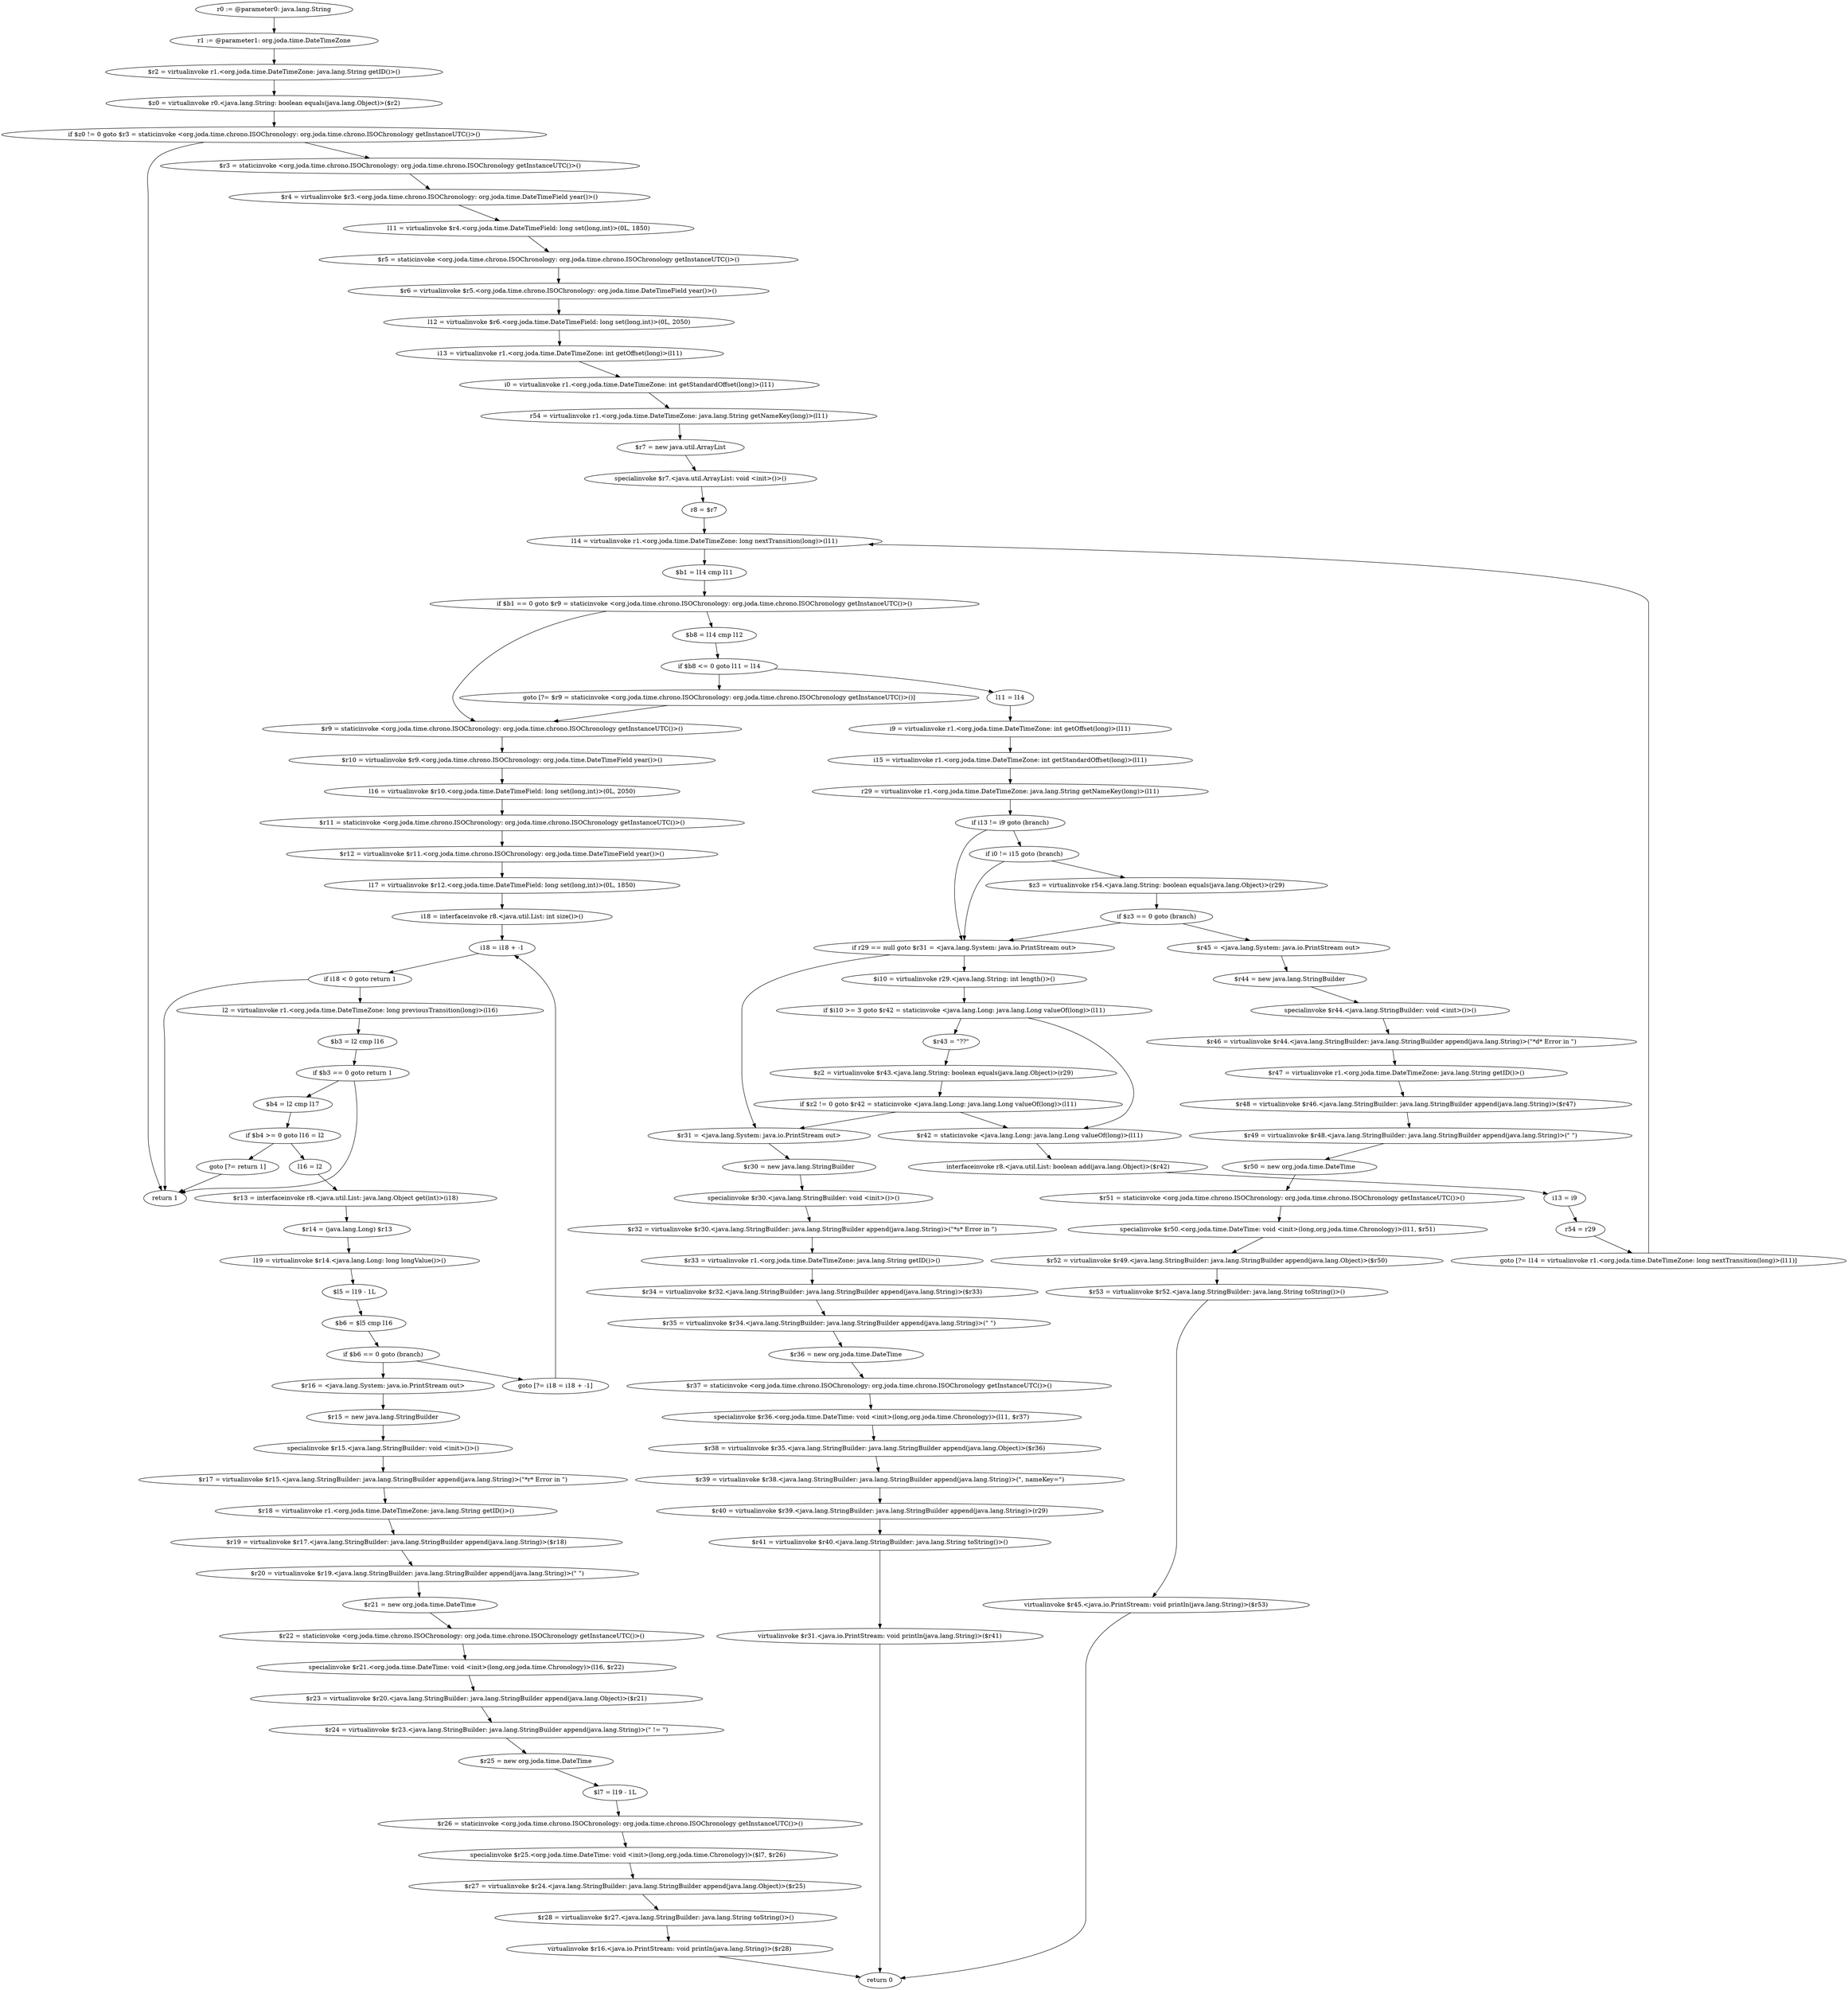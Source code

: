 digraph "unitGraph" {
    "r0 := @parameter0: java.lang.String"
    "r1 := @parameter1: org.joda.time.DateTimeZone"
    "$r2 = virtualinvoke r1.<org.joda.time.DateTimeZone: java.lang.String getID()>()"
    "$z0 = virtualinvoke r0.<java.lang.String: boolean equals(java.lang.Object)>($r2)"
    "if $z0 != 0 goto $r3 = staticinvoke <org.joda.time.chrono.ISOChronology: org.joda.time.chrono.ISOChronology getInstanceUTC()>()"
    "return 1"
    "$r3 = staticinvoke <org.joda.time.chrono.ISOChronology: org.joda.time.chrono.ISOChronology getInstanceUTC()>()"
    "$r4 = virtualinvoke $r3.<org.joda.time.chrono.ISOChronology: org.joda.time.DateTimeField year()>()"
    "l11 = virtualinvoke $r4.<org.joda.time.DateTimeField: long set(long,int)>(0L, 1850)"
    "$r5 = staticinvoke <org.joda.time.chrono.ISOChronology: org.joda.time.chrono.ISOChronology getInstanceUTC()>()"
    "$r6 = virtualinvoke $r5.<org.joda.time.chrono.ISOChronology: org.joda.time.DateTimeField year()>()"
    "l12 = virtualinvoke $r6.<org.joda.time.DateTimeField: long set(long,int)>(0L, 2050)"
    "i13 = virtualinvoke r1.<org.joda.time.DateTimeZone: int getOffset(long)>(l11)"
    "i0 = virtualinvoke r1.<org.joda.time.DateTimeZone: int getStandardOffset(long)>(l11)"
    "r54 = virtualinvoke r1.<org.joda.time.DateTimeZone: java.lang.String getNameKey(long)>(l11)"
    "$r7 = new java.util.ArrayList"
    "specialinvoke $r7.<java.util.ArrayList: void <init>()>()"
    "r8 = $r7"
    "l14 = virtualinvoke r1.<org.joda.time.DateTimeZone: long nextTransition(long)>(l11)"
    "$b1 = l14 cmp l11"
    "if $b1 == 0 goto $r9 = staticinvoke <org.joda.time.chrono.ISOChronology: org.joda.time.chrono.ISOChronology getInstanceUTC()>()"
    "$b8 = l14 cmp l12"
    "if $b8 <= 0 goto l11 = l14"
    "goto [?= $r9 = staticinvoke <org.joda.time.chrono.ISOChronology: org.joda.time.chrono.ISOChronology getInstanceUTC()>()]"
    "l11 = l14"
    "i9 = virtualinvoke r1.<org.joda.time.DateTimeZone: int getOffset(long)>(l11)"
    "i15 = virtualinvoke r1.<org.joda.time.DateTimeZone: int getStandardOffset(long)>(l11)"
    "r29 = virtualinvoke r1.<org.joda.time.DateTimeZone: java.lang.String getNameKey(long)>(l11)"
    "if i13 != i9 goto (branch)"
    "if i0 != i15 goto (branch)"
    "$z3 = virtualinvoke r54.<java.lang.String: boolean equals(java.lang.Object)>(r29)"
    "if $z3 == 0 goto (branch)"
    "$r45 = <java.lang.System: java.io.PrintStream out>"
    "$r44 = new java.lang.StringBuilder"
    "specialinvoke $r44.<java.lang.StringBuilder: void <init>()>()"
    "$r46 = virtualinvoke $r44.<java.lang.StringBuilder: java.lang.StringBuilder append(java.lang.String)>(\"*d* Error in \")"
    "$r47 = virtualinvoke r1.<org.joda.time.DateTimeZone: java.lang.String getID()>()"
    "$r48 = virtualinvoke $r46.<java.lang.StringBuilder: java.lang.StringBuilder append(java.lang.String)>($r47)"
    "$r49 = virtualinvoke $r48.<java.lang.StringBuilder: java.lang.StringBuilder append(java.lang.String)>(\" \")"
    "$r50 = new org.joda.time.DateTime"
    "$r51 = staticinvoke <org.joda.time.chrono.ISOChronology: org.joda.time.chrono.ISOChronology getInstanceUTC()>()"
    "specialinvoke $r50.<org.joda.time.DateTime: void <init>(long,org.joda.time.Chronology)>(l11, $r51)"
    "$r52 = virtualinvoke $r49.<java.lang.StringBuilder: java.lang.StringBuilder append(java.lang.Object)>($r50)"
    "$r53 = virtualinvoke $r52.<java.lang.StringBuilder: java.lang.String toString()>()"
    "virtualinvoke $r45.<java.io.PrintStream: void println(java.lang.String)>($r53)"
    "return 0"
    "if r29 == null goto $r31 = <java.lang.System: java.io.PrintStream out>"
    "$i10 = virtualinvoke r29.<java.lang.String: int length()>()"
    "if $i10 >= 3 goto $r42 = staticinvoke <java.lang.Long: java.lang.Long valueOf(long)>(l11)"
    "$r43 = \"??\""
    "$z2 = virtualinvoke $r43.<java.lang.String: boolean equals(java.lang.Object)>(r29)"
    "if $z2 != 0 goto $r42 = staticinvoke <java.lang.Long: java.lang.Long valueOf(long)>(l11)"
    "$r31 = <java.lang.System: java.io.PrintStream out>"
    "$r30 = new java.lang.StringBuilder"
    "specialinvoke $r30.<java.lang.StringBuilder: void <init>()>()"
    "$r32 = virtualinvoke $r30.<java.lang.StringBuilder: java.lang.StringBuilder append(java.lang.String)>(\"*s* Error in \")"
    "$r33 = virtualinvoke r1.<org.joda.time.DateTimeZone: java.lang.String getID()>()"
    "$r34 = virtualinvoke $r32.<java.lang.StringBuilder: java.lang.StringBuilder append(java.lang.String)>($r33)"
    "$r35 = virtualinvoke $r34.<java.lang.StringBuilder: java.lang.StringBuilder append(java.lang.String)>(\" \")"
    "$r36 = new org.joda.time.DateTime"
    "$r37 = staticinvoke <org.joda.time.chrono.ISOChronology: org.joda.time.chrono.ISOChronology getInstanceUTC()>()"
    "specialinvoke $r36.<org.joda.time.DateTime: void <init>(long,org.joda.time.Chronology)>(l11, $r37)"
    "$r38 = virtualinvoke $r35.<java.lang.StringBuilder: java.lang.StringBuilder append(java.lang.Object)>($r36)"
    "$r39 = virtualinvoke $r38.<java.lang.StringBuilder: java.lang.StringBuilder append(java.lang.String)>(\", nameKey=\")"
    "$r40 = virtualinvoke $r39.<java.lang.StringBuilder: java.lang.StringBuilder append(java.lang.String)>(r29)"
    "$r41 = virtualinvoke $r40.<java.lang.StringBuilder: java.lang.String toString()>()"
    "virtualinvoke $r31.<java.io.PrintStream: void println(java.lang.String)>($r41)"
    "$r42 = staticinvoke <java.lang.Long: java.lang.Long valueOf(long)>(l11)"
    "interfaceinvoke r8.<java.util.List: boolean add(java.lang.Object)>($r42)"
    "i13 = i9"
    "r54 = r29"
    "goto [?= l14 = virtualinvoke r1.<org.joda.time.DateTimeZone: long nextTransition(long)>(l11)]"
    "$r9 = staticinvoke <org.joda.time.chrono.ISOChronology: org.joda.time.chrono.ISOChronology getInstanceUTC()>()"
    "$r10 = virtualinvoke $r9.<org.joda.time.chrono.ISOChronology: org.joda.time.DateTimeField year()>()"
    "l16 = virtualinvoke $r10.<org.joda.time.DateTimeField: long set(long,int)>(0L, 2050)"
    "$r11 = staticinvoke <org.joda.time.chrono.ISOChronology: org.joda.time.chrono.ISOChronology getInstanceUTC()>()"
    "$r12 = virtualinvoke $r11.<org.joda.time.chrono.ISOChronology: org.joda.time.DateTimeField year()>()"
    "l17 = virtualinvoke $r12.<org.joda.time.DateTimeField: long set(long,int)>(0L, 1850)"
    "i18 = interfaceinvoke r8.<java.util.List: int size()>()"
    "i18 = i18 + -1"
    "if i18 < 0 goto return 1"
    "l2 = virtualinvoke r1.<org.joda.time.DateTimeZone: long previousTransition(long)>(l16)"
    "$b3 = l2 cmp l16"
    "if $b3 == 0 goto return 1"
    "$b4 = l2 cmp l17"
    "if $b4 >= 0 goto l16 = l2"
    "goto [?= return 1]"
    "l16 = l2"
    "$r13 = interfaceinvoke r8.<java.util.List: java.lang.Object get(int)>(i18)"
    "$r14 = (java.lang.Long) $r13"
    "l19 = virtualinvoke $r14.<java.lang.Long: long longValue()>()"
    "$l5 = l19 - 1L"
    "$b6 = $l5 cmp l16"
    "if $b6 == 0 goto (branch)"
    "$r16 = <java.lang.System: java.io.PrintStream out>"
    "$r15 = new java.lang.StringBuilder"
    "specialinvoke $r15.<java.lang.StringBuilder: void <init>()>()"
    "$r17 = virtualinvoke $r15.<java.lang.StringBuilder: java.lang.StringBuilder append(java.lang.String)>(\"*r* Error in \")"
    "$r18 = virtualinvoke r1.<org.joda.time.DateTimeZone: java.lang.String getID()>()"
    "$r19 = virtualinvoke $r17.<java.lang.StringBuilder: java.lang.StringBuilder append(java.lang.String)>($r18)"
    "$r20 = virtualinvoke $r19.<java.lang.StringBuilder: java.lang.StringBuilder append(java.lang.String)>(\" \")"
    "$r21 = new org.joda.time.DateTime"
    "$r22 = staticinvoke <org.joda.time.chrono.ISOChronology: org.joda.time.chrono.ISOChronology getInstanceUTC()>()"
    "specialinvoke $r21.<org.joda.time.DateTime: void <init>(long,org.joda.time.Chronology)>(l16, $r22)"
    "$r23 = virtualinvoke $r20.<java.lang.StringBuilder: java.lang.StringBuilder append(java.lang.Object)>($r21)"
    "$r24 = virtualinvoke $r23.<java.lang.StringBuilder: java.lang.StringBuilder append(java.lang.String)>(\" != \")"
    "$r25 = new org.joda.time.DateTime"
    "$l7 = l19 - 1L"
    "$r26 = staticinvoke <org.joda.time.chrono.ISOChronology: org.joda.time.chrono.ISOChronology getInstanceUTC()>()"
    "specialinvoke $r25.<org.joda.time.DateTime: void <init>(long,org.joda.time.Chronology)>($l7, $r26)"
    "$r27 = virtualinvoke $r24.<java.lang.StringBuilder: java.lang.StringBuilder append(java.lang.Object)>($r25)"
    "$r28 = virtualinvoke $r27.<java.lang.StringBuilder: java.lang.String toString()>()"
    "virtualinvoke $r16.<java.io.PrintStream: void println(java.lang.String)>($r28)"
    "goto [?= i18 = i18 + -1]"
    "r0 := @parameter0: java.lang.String"->"r1 := @parameter1: org.joda.time.DateTimeZone";
    "r1 := @parameter1: org.joda.time.DateTimeZone"->"$r2 = virtualinvoke r1.<org.joda.time.DateTimeZone: java.lang.String getID()>()";
    "$r2 = virtualinvoke r1.<org.joda.time.DateTimeZone: java.lang.String getID()>()"->"$z0 = virtualinvoke r0.<java.lang.String: boolean equals(java.lang.Object)>($r2)";
    "$z0 = virtualinvoke r0.<java.lang.String: boolean equals(java.lang.Object)>($r2)"->"if $z0 != 0 goto $r3 = staticinvoke <org.joda.time.chrono.ISOChronology: org.joda.time.chrono.ISOChronology getInstanceUTC()>()";
    "if $z0 != 0 goto $r3 = staticinvoke <org.joda.time.chrono.ISOChronology: org.joda.time.chrono.ISOChronology getInstanceUTC()>()"->"return 1";
    "if $z0 != 0 goto $r3 = staticinvoke <org.joda.time.chrono.ISOChronology: org.joda.time.chrono.ISOChronology getInstanceUTC()>()"->"$r3 = staticinvoke <org.joda.time.chrono.ISOChronology: org.joda.time.chrono.ISOChronology getInstanceUTC()>()";
    "$r3 = staticinvoke <org.joda.time.chrono.ISOChronology: org.joda.time.chrono.ISOChronology getInstanceUTC()>()"->"$r4 = virtualinvoke $r3.<org.joda.time.chrono.ISOChronology: org.joda.time.DateTimeField year()>()";
    "$r4 = virtualinvoke $r3.<org.joda.time.chrono.ISOChronology: org.joda.time.DateTimeField year()>()"->"l11 = virtualinvoke $r4.<org.joda.time.DateTimeField: long set(long,int)>(0L, 1850)";
    "l11 = virtualinvoke $r4.<org.joda.time.DateTimeField: long set(long,int)>(0L, 1850)"->"$r5 = staticinvoke <org.joda.time.chrono.ISOChronology: org.joda.time.chrono.ISOChronology getInstanceUTC()>()";
    "$r5 = staticinvoke <org.joda.time.chrono.ISOChronology: org.joda.time.chrono.ISOChronology getInstanceUTC()>()"->"$r6 = virtualinvoke $r5.<org.joda.time.chrono.ISOChronology: org.joda.time.DateTimeField year()>()";
    "$r6 = virtualinvoke $r5.<org.joda.time.chrono.ISOChronology: org.joda.time.DateTimeField year()>()"->"l12 = virtualinvoke $r6.<org.joda.time.DateTimeField: long set(long,int)>(0L, 2050)";
    "l12 = virtualinvoke $r6.<org.joda.time.DateTimeField: long set(long,int)>(0L, 2050)"->"i13 = virtualinvoke r1.<org.joda.time.DateTimeZone: int getOffset(long)>(l11)";
    "i13 = virtualinvoke r1.<org.joda.time.DateTimeZone: int getOffset(long)>(l11)"->"i0 = virtualinvoke r1.<org.joda.time.DateTimeZone: int getStandardOffset(long)>(l11)";
    "i0 = virtualinvoke r1.<org.joda.time.DateTimeZone: int getStandardOffset(long)>(l11)"->"r54 = virtualinvoke r1.<org.joda.time.DateTimeZone: java.lang.String getNameKey(long)>(l11)";
    "r54 = virtualinvoke r1.<org.joda.time.DateTimeZone: java.lang.String getNameKey(long)>(l11)"->"$r7 = new java.util.ArrayList";
    "$r7 = new java.util.ArrayList"->"specialinvoke $r7.<java.util.ArrayList: void <init>()>()";
    "specialinvoke $r7.<java.util.ArrayList: void <init>()>()"->"r8 = $r7";
    "r8 = $r7"->"l14 = virtualinvoke r1.<org.joda.time.DateTimeZone: long nextTransition(long)>(l11)";
    "l14 = virtualinvoke r1.<org.joda.time.DateTimeZone: long nextTransition(long)>(l11)"->"$b1 = l14 cmp l11";
    "$b1 = l14 cmp l11"->"if $b1 == 0 goto $r9 = staticinvoke <org.joda.time.chrono.ISOChronology: org.joda.time.chrono.ISOChronology getInstanceUTC()>()";
    "if $b1 == 0 goto $r9 = staticinvoke <org.joda.time.chrono.ISOChronology: org.joda.time.chrono.ISOChronology getInstanceUTC()>()"->"$b8 = l14 cmp l12";
    "if $b1 == 0 goto $r9 = staticinvoke <org.joda.time.chrono.ISOChronology: org.joda.time.chrono.ISOChronology getInstanceUTC()>()"->"$r9 = staticinvoke <org.joda.time.chrono.ISOChronology: org.joda.time.chrono.ISOChronology getInstanceUTC()>()";
    "$b8 = l14 cmp l12"->"if $b8 <= 0 goto l11 = l14";
    "if $b8 <= 0 goto l11 = l14"->"goto [?= $r9 = staticinvoke <org.joda.time.chrono.ISOChronology: org.joda.time.chrono.ISOChronology getInstanceUTC()>()]";
    "if $b8 <= 0 goto l11 = l14"->"l11 = l14";
    "goto [?= $r9 = staticinvoke <org.joda.time.chrono.ISOChronology: org.joda.time.chrono.ISOChronology getInstanceUTC()>()]"->"$r9 = staticinvoke <org.joda.time.chrono.ISOChronology: org.joda.time.chrono.ISOChronology getInstanceUTC()>()";
    "l11 = l14"->"i9 = virtualinvoke r1.<org.joda.time.DateTimeZone: int getOffset(long)>(l11)";
    "i9 = virtualinvoke r1.<org.joda.time.DateTimeZone: int getOffset(long)>(l11)"->"i15 = virtualinvoke r1.<org.joda.time.DateTimeZone: int getStandardOffset(long)>(l11)";
    "i15 = virtualinvoke r1.<org.joda.time.DateTimeZone: int getStandardOffset(long)>(l11)"->"r29 = virtualinvoke r1.<org.joda.time.DateTimeZone: java.lang.String getNameKey(long)>(l11)";
    "r29 = virtualinvoke r1.<org.joda.time.DateTimeZone: java.lang.String getNameKey(long)>(l11)"->"if i13 != i9 goto (branch)";
    "if i13 != i9 goto (branch)"->"if i0 != i15 goto (branch)";
    "if i13 != i9 goto (branch)"->"if r29 == null goto $r31 = <java.lang.System: java.io.PrintStream out>";
    "if i0 != i15 goto (branch)"->"$z3 = virtualinvoke r54.<java.lang.String: boolean equals(java.lang.Object)>(r29)";
    "if i0 != i15 goto (branch)"->"if r29 == null goto $r31 = <java.lang.System: java.io.PrintStream out>";
    "$z3 = virtualinvoke r54.<java.lang.String: boolean equals(java.lang.Object)>(r29)"->"if $z3 == 0 goto (branch)";
    "if $z3 == 0 goto (branch)"->"$r45 = <java.lang.System: java.io.PrintStream out>";
    "if $z3 == 0 goto (branch)"->"if r29 == null goto $r31 = <java.lang.System: java.io.PrintStream out>";
    "$r45 = <java.lang.System: java.io.PrintStream out>"->"$r44 = new java.lang.StringBuilder";
    "$r44 = new java.lang.StringBuilder"->"specialinvoke $r44.<java.lang.StringBuilder: void <init>()>()";
    "specialinvoke $r44.<java.lang.StringBuilder: void <init>()>()"->"$r46 = virtualinvoke $r44.<java.lang.StringBuilder: java.lang.StringBuilder append(java.lang.String)>(\"*d* Error in \")";
    "$r46 = virtualinvoke $r44.<java.lang.StringBuilder: java.lang.StringBuilder append(java.lang.String)>(\"*d* Error in \")"->"$r47 = virtualinvoke r1.<org.joda.time.DateTimeZone: java.lang.String getID()>()";
    "$r47 = virtualinvoke r1.<org.joda.time.DateTimeZone: java.lang.String getID()>()"->"$r48 = virtualinvoke $r46.<java.lang.StringBuilder: java.lang.StringBuilder append(java.lang.String)>($r47)";
    "$r48 = virtualinvoke $r46.<java.lang.StringBuilder: java.lang.StringBuilder append(java.lang.String)>($r47)"->"$r49 = virtualinvoke $r48.<java.lang.StringBuilder: java.lang.StringBuilder append(java.lang.String)>(\" \")";
    "$r49 = virtualinvoke $r48.<java.lang.StringBuilder: java.lang.StringBuilder append(java.lang.String)>(\" \")"->"$r50 = new org.joda.time.DateTime";
    "$r50 = new org.joda.time.DateTime"->"$r51 = staticinvoke <org.joda.time.chrono.ISOChronology: org.joda.time.chrono.ISOChronology getInstanceUTC()>()";
    "$r51 = staticinvoke <org.joda.time.chrono.ISOChronology: org.joda.time.chrono.ISOChronology getInstanceUTC()>()"->"specialinvoke $r50.<org.joda.time.DateTime: void <init>(long,org.joda.time.Chronology)>(l11, $r51)";
    "specialinvoke $r50.<org.joda.time.DateTime: void <init>(long,org.joda.time.Chronology)>(l11, $r51)"->"$r52 = virtualinvoke $r49.<java.lang.StringBuilder: java.lang.StringBuilder append(java.lang.Object)>($r50)";
    "$r52 = virtualinvoke $r49.<java.lang.StringBuilder: java.lang.StringBuilder append(java.lang.Object)>($r50)"->"$r53 = virtualinvoke $r52.<java.lang.StringBuilder: java.lang.String toString()>()";
    "$r53 = virtualinvoke $r52.<java.lang.StringBuilder: java.lang.String toString()>()"->"virtualinvoke $r45.<java.io.PrintStream: void println(java.lang.String)>($r53)";
    "virtualinvoke $r45.<java.io.PrintStream: void println(java.lang.String)>($r53)"->"return 0";
    "if r29 == null goto $r31 = <java.lang.System: java.io.PrintStream out>"->"$i10 = virtualinvoke r29.<java.lang.String: int length()>()";
    "if r29 == null goto $r31 = <java.lang.System: java.io.PrintStream out>"->"$r31 = <java.lang.System: java.io.PrintStream out>";
    "$i10 = virtualinvoke r29.<java.lang.String: int length()>()"->"if $i10 >= 3 goto $r42 = staticinvoke <java.lang.Long: java.lang.Long valueOf(long)>(l11)";
    "if $i10 >= 3 goto $r42 = staticinvoke <java.lang.Long: java.lang.Long valueOf(long)>(l11)"->"$r43 = \"??\"";
    "if $i10 >= 3 goto $r42 = staticinvoke <java.lang.Long: java.lang.Long valueOf(long)>(l11)"->"$r42 = staticinvoke <java.lang.Long: java.lang.Long valueOf(long)>(l11)";
    "$r43 = \"??\""->"$z2 = virtualinvoke $r43.<java.lang.String: boolean equals(java.lang.Object)>(r29)";
    "$z2 = virtualinvoke $r43.<java.lang.String: boolean equals(java.lang.Object)>(r29)"->"if $z2 != 0 goto $r42 = staticinvoke <java.lang.Long: java.lang.Long valueOf(long)>(l11)";
    "if $z2 != 0 goto $r42 = staticinvoke <java.lang.Long: java.lang.Long valueOf(long)>(l11)"->"$r31 = <java.lang.System: java.io.PrintStream out>";
    "if $z2 != 0 goto $r42 = staticinvoke <java.lang.Long: java.lang.Long valueOf(long)>(l11)"->"$r42 = staticinvoke <java.lang.Long: java.lang.Long valueOf(long)>(l11)";
    "$r31 = <java.lang.System: java.io.PrintStream out>"->"$r30 = new java.lang.StringBuilder";
    "$r30 = new java.lang.StringBuilder"->"specialinvoke $r30.<java.lang.StringBuilder: void <init>()>()";
    "specialinvoke $r30.<java.lang.StringBuilder: void <init>()>()"->"$r32 = virtualinvoke $r30.<java.lang.StringBuilder: java.lang.StringBuilder append(java.lang.String)>(\"*s* Error in \")";
    "$r32 = virtualinvoke $r30.<java.lang.StringBuilder: java.lang.StringBuilder append(java.lang.String)>(\"*s* Error in \")"->"$r33 = virtualinvoke r1.<org.joda.time.DateTimeZone: java.lang.String getID()>()";
    "$r33 = virtualinvoke r1.<org.joda.time.DateTimeZone: java.lang.String getID()>()"->"$r34 = virtualinvoke $r32.<java.lang.StringBuilder: java.lang.StringBuilder append(java.lang.String)>($r33)";
    "$r34 = virtualinvoke $r32.<java.lang.StringBuilder: java.lang.StringBuilder append(java.lang.String)>($r33)"->"$r35 = virtualinvoke $r34.<java.lang.StringBuilder: java.lang.StringBuilder append(java.lang.String)>(\" \")";
    "$r35 = virtualinvoke $r34.<java.lang.StringBuilder: java.lang.StringBuilder append(java.lang.String)>(\" \")"->"$r36 = new org.joda.time.DateTime";
    "$r36 = new org.joda.time.DateTime"->"$r37 = staticinvoke <org.joda.time.chrono.ISOChronology: org.joda.time.chrono.ISOChronology getInstanceUTC()>()";
    "$r37 = staticinvoke <org.joda.time.chrono.ISOChronology: org.joda.time.chrono.ISOChronology getInstanceUTC()>()"->"specialinvoke $r36.<org.joda.time.DateTime: void <init>(long,org.joda.time.Chronology)>(l11, $r37)";
    "specialinvoke $r36.<org.joda.time.DateTime: void <init>(long,org.joda.time.Chronology)>(l11, $r37)"->"$r38 = virtualinvoke $r35.<java.lang.StringBuilder: java.lang.StringBuilder append(java.lang.Object)>($r36)";
    "$r38 = virtualinvoke $r35.<java.lang.StringBuilder: java.lang.StringBuilder append(java.lang.Object)>($r36)"->"$r39 = virtualinvoke $r38.<java.lang.StringBuilder: java.lang.StringBuilder append(java.lang.String)>(\", nameKey=\")";
    "$r39 = virtualinvoke $r38.<java.lang.StringBuilder: java.lang.StringBuilder append(java.lang.String)>(\", nameKey=\")"->"$r40 = virtualinvoke $r39.<java.lang.StringBuilder: java.lang.StringBuilder append(java.lang.String)>(r29)";
    "$r40 = virtualinvoke $r39.<java.lang.StringBuilder: java.lang.StringBuilder append(java.lang.String)>(r29)"->"$r41 = virtualinvoke $r40.<java.lang.StringBuilder: java.lang.String toString()>()";
    "$r41 = virtualinvoke $r40.<java.lang.StringBuilder: java.lang.String toString()>()"->"virtualinvoke $r31.<java.io.PrintStream: void println(java.lang.String)>($r41)";
    "virtualinvoke $r31.<java.io.PrintStream: void println(java.lang.String)>($r41)"->"return 0";
    "$r42 = staticinvoke <java.lang.Long: java.lang.Long valueOf(long)>(l11)"->"interfaceinvoke r8.<java.util.List: boolean add(java.lang.Object)>($r42)";
    "interfaceinvoke r8.<java.util.List: boolean add(java.lang.Object)>($r42)"->"i13 = i9";
    "i13 = i9"->"r54 = r29";
    "r54 = r29"->"goto [?= l14 = virtualinvoke r1.<org.joda.time.DateTimeZone: long nextTransition(long)>(l11)]";
    "goto [?= l14 = virtualinvoke r1.<org.joda.time.DateTimeZone: long nextTransition(long)>(l11)]"->"l14 = virtualinvoke r1.<org.joda.time.DateTimeZone: long nextTransition(long)>(l11)";
    "$r9 = staticinvoke <org.joda.time.chrono.ISOChronology: org.joda.time.chrono.ISOChronology getInstanceUTC()>()"->"$r10 = virtualinvoke $r9.<org.joda.time.chrono.ISOChronology: org.joda.time.DateTimeField year()>()";
    "$r10 = virtualinvoke $r9.<org.joda.time.chrono.ISOChronology: org.joda.time.DateTimeField year()>()"->"l16 = virtualinvoke $r10.<org.joda.time.DateTimeField: long set(long,int)>(0L, 2050)";
    "l16 = virtualinvoke $r10.<org.joda.time.DateTimeField: long set(long,int)>(0L, 2050)"->"$r11 = staticinvoke <org.joda.time.chrono.ISOChronology: org.joda.time.chrono.ISOChronology getInstanceUTC()>()";
    "$r11 = staticinvoke <org.joda.time.chrono.ISOChronology: org.joda.time.chrono.ISOChronology getInstanceUTC()>()"->"$r12 = virtualinvoke $r11.<org.joda.time.chrono.ISOChronology: org.joda.time.DateTimeField year()>()";
    "$r12 = virtualinvoke $r11.<org.joda.time.chrono.ISOChronology: org.joda.time.DateTimeField year()>()"->"l17 = virtualinvoke $r12.<org.joda.time.DateTimeField: long set(long,int)>(0L, 1850)";
    "l17 = virtualinvoke $r12.<org.joda.time.DateTimeField: long set(long,int)>(0L, 1850)"->"i18 = interfaceinvoke r8.<java.util.List: int size()>()";
    "i18 = interfaceinvoke r8.<java.util.List: int size()>()"->"i18 = i18 + -1";
    "i18 = i18 + -1"->"if i18 < 0 goto return 1";
    "if i18 < 0 goto return 1"->"l2 = virtualinvoke r1.<org.joda.time.DateTimeZone: long previousTransition(long)>(l16)";
    "if i18 < 0 goto return 1"->"return 1";
    "l2 = virtualinvoke r1.<org.joda.time.DateTimeZone: long previousTransition(long)>(l16)"->"$b3 = l2 cmp l16";
    "$b3 = l2 cmp l16"->"if $b3 == 0 goto return 1";
    "if $b3 == 0 goto return 1"->"$b4 = l2 cmp l17";
    "if $b3 == 0 goto return 1"->"return 1";
    "$b4 = l2 cmp l17"->"if $b4 >= 0 goto l16 = l2";
    "if $b4 >= 0 goto l16 = l2"->"goto [?= return 1]";
    "if $b4 >= 0 goto l16 = l2"->"l16 = l2";
    "goto [?= return 1]"->"return 1";
    "l16 = l2"->"$r13 = interfaceinvoke r8.<java.util.List: java.lang.Object get(int)>(i18)";
    "$r13 = interfaceinvoke r8.<java.util.List: java.lang.Object get(int)>(i18)"->"$r14 = (java.lang.Long) $r13";
    "$r14 = (java.lang.Long) $r13"->"l19 = virtualinvoke $r14.<java.lang.Long: long longValue()>()";
    "l19 = virtualinvoke $r14.<java.lang.Long: long longValue()>()"->"$l5 = l19 - 1L";
    "$l5 = l19 - 1L"->"$b6 = $l5 cmp l16";
    "$b6 = $l5 cmp l16"->"if $b6 == 0 goto (branch)";
    "if $b6 == 0 goto (branch)"->"$r16 = <java.lang.System: java.io.PrintStream out>";
    "if $b6 == 0 goto (branch)"->"goto [?= i18 = i18 + -1]";
    "$r16 = <java.lang.System: java.io.PrintStream out>"->"$r15 = new java.lang.StringBuilder";
    "$r15 = new java.lang.StringBuilder"->"specialinvoke $r15.<java.lang.StringBuilder: void <init>()>()";
    "specialinvoke $r15.<java.lang.StringBuilder: void <init>()>()"->"$r17 = virtualinvoke $r15.<java.lang.StringBuilder: java.lang.StringBuilder append(java.lang.String)>(\"*r* Error in \")";
    "$r17 = virtualinvoke $r15.<java.lang.StringBuilder: java.lang.StringBuilder append(java.lang.String)>(\"*r* Error in \")"->"$r18 = virtualinvoke r1.<org.joda.time.DateTimeZone: java.lang.String getID()>()";
    "$r18 = virtualinvoke r1.<org.joda.time.DateTimeZone: java.lang.String getID()>()"->"$r19 = virtualinvoke $r17.<java.lang.StringBuilder: java.lang.StringBuilder append(java.lang.String)>($r18)";
    "$r19 = virtualinvoke $r17.<java.lang.StringBuilder: java.lang.StringBuilder append(java.lang.String)>($r18)"->"$r20 = virtualinvoke $r19.<java.lang.StringBuilder: java.lang.StringBuilder append(java.lang.String)>(\" \")";
    "$r20 = virtualinvoke $r19.<java.lang.StringBuilder: java.lang.StringBuilder append(java.lang.String)>(\" \")"->"$r21 = new org.joda.time.DateTime";
    "$r21 = new org.joda.time.DateTime"->"$r22 = staticinvoke <org.joda.time.chrono.ISOChronology: org.joda.time.chrono.ISOChronology getInstanceUTC()>()";
    "$r22 = staticinvoke <org.joda.time.chrono.ISOChronology: org.joda.time.chrono.ISOChronology getInstanceUTC()>()"->"specialinvoke $r21.<org.joda.time.DateTime: void <init>(long,org.joda.time.Chronology)>(l16, $r22)";
    "specialinvoke $r21.<org.joda.time.DateTime: void <init>(long,org.joda.time.Chronology)>(l16, $r22)"->"$r23 = virtualinvoke $r20.<java.lang.StringBuilder: java.lang.StringBuilder append(java.lang.Object)>($r21)";
    "$r23 = virtualinvoke $r20.<java.lang.StringBuilder: java.lang.StringBuilder append(java.lang.Object)>($r21)"->"$r24 = virtualinvoke $r23.<java.lang.StringBuilder: java.lang.StringBuilder append(java.lang.String)>(\" != \")";
    "$r24 = virtualinvoke $r23.<java.lang.StringBuilder: java.lang.StringBuilder append(java.lang.String)>(\" != \")"->"$r25 = new org.joda.time.DateTime";
    "$r25 = new org.joda.time.DateTime"->"$l7 = l19 - 1L";
    "$l7 = l19 - 1L"->"$r26 = staticinvoke <org.joda.time.chrono.ISOChronology: org.joda.time.chrono.ISOChronology getInstanceUTC()>()";
    "$r26 = staticinvoke <org.joda.time.chrono.ISOChronology: org.joda.time.chrono.ISOChronology getInstanceUTC()>()"->"specialinvoke $r25.<org.joda.time.DateTime: void <init>(long,org.joda.time.Chronology)>($l7, $r26)";
    "specialinvoke $r25.<org.joda.time.DateTime: void <init>(long,org.joda.time.Chronology)>($l7, $r26)"->"$r27 = virtualinvoke $r24.<java.lang.StringBuilder: java.lang.StringBuilder append(java.lang.Object)>($r25)";
    "$r27 = virtualinvoke $r24.<java.lang.StringBuilder: java.lang.StringBuilder append(java.lang.Object)>($r25)"->"$r28 = virtualinvoke $r27.<java.lang.StringBuilder: java.lang.String toString()>()";
    "$r28 = virtualinvoke $r27.<java.lang.StringBuilder: java.lang.String toString()>()"->"virtualinvoke $r16.<java.io.PrintStream: void println(java.lang.String)>($r28)";
    "virtualinvoke $r16.<java.io.PrintStream: void println(java.lang.String)>($r28)"->"return 0";
    "goto [?= i18 = i18 + -1]"->"i18 = i18 + -1";
}
